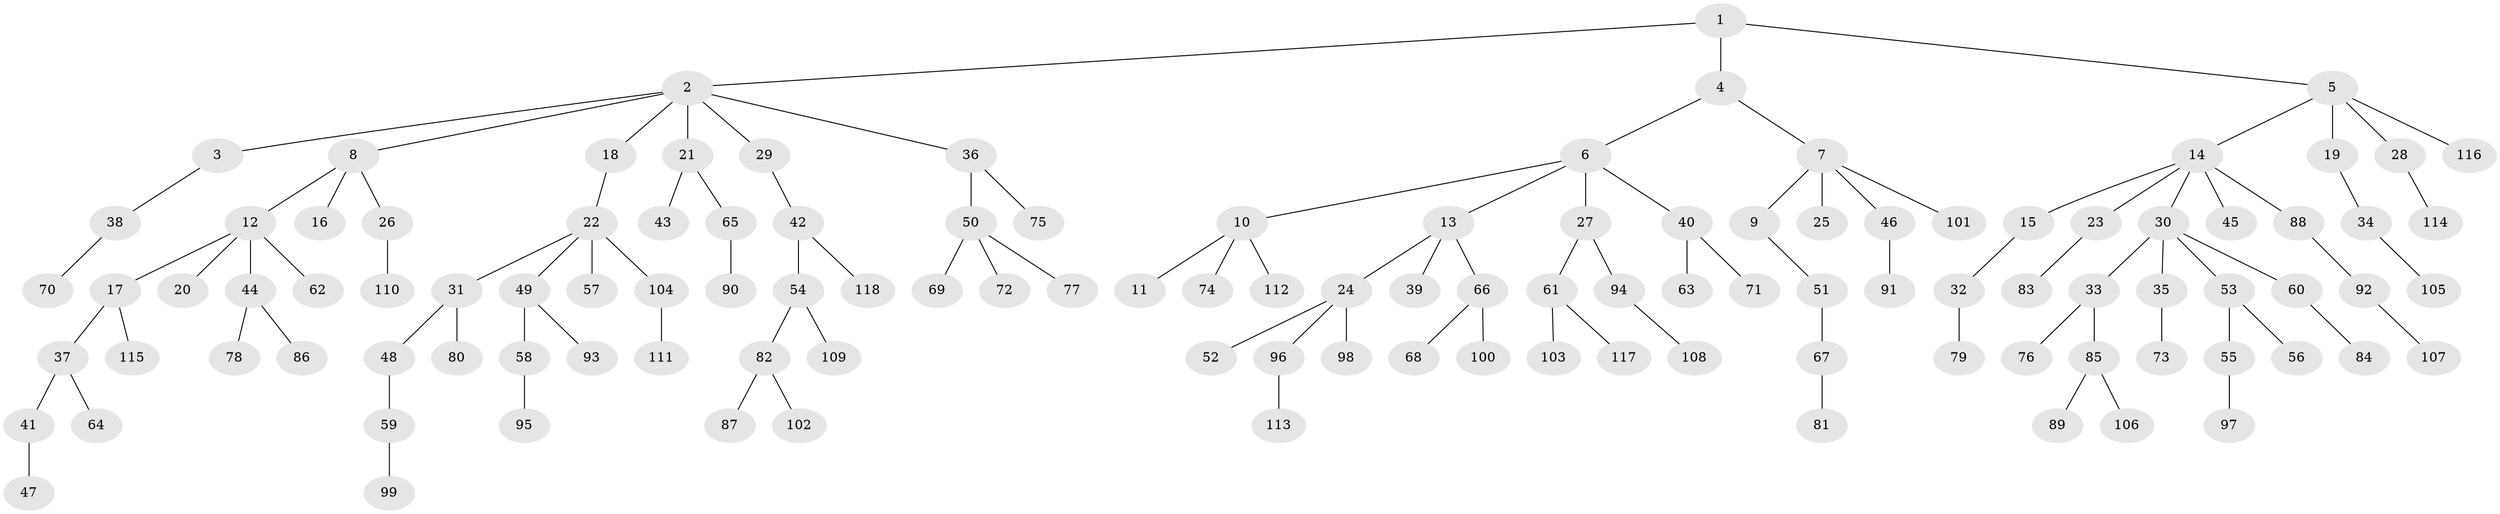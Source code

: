 // coarse degree distribution, {4: 0.05128205128205128, 7: 0.01282051282051282, 2: 0.19230769230769232, 5: 0.05128205128205128, 3: 0.14102564102564102, 1: 0.5384615384615384, 6: 0.01282051282051282}
// Generated by graph-tools (version 1.1) at 2025/24/03/03/25 07:24:09]
// undirected, 118 vertices, 117 edges
graph export_dot {
graph [start="1"]
  node [color=gray90,style=filled];
  1;
  2;
  3;
  4;
  5;
  6;
  7;
  8;
  9;
  10;
  11;
  12;
  13;
  14;
  15;
  16;
  17;
  18;
  19;
  20;
  21;
  22;
  23;
  24;
  25;
  26;
  27;
  28;
  29;
  30;
  31;
  32;
  33;
  34;
  35;
  36;
  37;
  38;
  39;
  40;
  41;
  42;
  43;
  44;
  45;
  46;
  47;
  48;
  49;
  50;
  51;
  52;
  53;
  54;
  55;
  56;
  57;
  58;
  59;
  60;
  61;
  62;
  63;
  64;
  65;
  66;
  67;
  68;
  69;
  70;
  71;
  72;
  73;
  74;
  75;
  76;
  77;
  78;
  79;
  80;
  81;
  82;
  83;
  84;
  85;
  86;
  87;
  88;
  89;
  90;
  91;
  92;
  93;
  94;
  95;
  96;
  97;
  98;
  99;
  100;
  101;
  102;
  103;
  104;
  105;
  106;
  107;
  108;
  109;
  110;
  111;
  112;
  113;
  114;
  115;
  116;
  117;
  118;
  1 -- 2;
  1 -- 4;
  1 -- 5;
  2 -- 3;
  2 -- 8;
  2 -- 18;
  2 -- 21;
  2 -- 29;
  2 -- 36;
  3 -- 38;
  4 -- 6;
  4 -- 7;
  5 -- 14;
  5 -- 19;
  5 -- 28;
  5 -- 116;
  6 -- 10;
  6 -- 13;
  6 -- 27;
  6 -- 40;
  7 -- 9;
  7 -- 25;
  7 -- 46;
  7 -- 101;
  8 -- 12;
  8 -- 16;
  8 -- 26;
  9 -- 51;
  10 -- 11;
  10 -- 74;
  10 -- 112;
  12 -- 17;
  12 -- 20;
  12 -- 44;
  12 -- 62;
  13 -- 24;
  13 -- 39;
  13 -- 66;
  14 -- 15;
  14 -- 23;
  14 -- 30;
  14 -- 45;
  14 -- 88;
  15 -- 32;
  17 -- 37;
  17 -- 115;
  18 -- 22;
  19 -- 34;
  21 -- 43;
  21 -- 65;
  22 -- 31;
  22 -- 49;
  22 -- 57;
  22 -- 104;
  23 -- 83;
  24 -- 52;
  24 -- 96;
  24 -- 98;
  26 -- 110;
  27 -- 61;
  27 -- 94;
  28 -- 114;
  29 -- 42;
  30 -- 33;
  30 -- 35;
  30 -- 53;
  30 -- 60;
  31 -- 48;
  31 -- 80;
  32 -- 79;
  33 -- 76;
  33 -- 85;
  34 -- 105;
  35 -- 73;
  36 -- 50;
  36 -- 75;
  37 -- 41;
  37 -- 64;
  38 -- 70;
  40 -- 63;
  40 -- 71;
  41 -- 47;
  42 -- 54;
  42 -- 118;
  44 -- 78;
  44 -- 86;
  46 -- 91;
  48 -- 59;
  49 -- 58;
  49 -- 93;
  50 -- 69;
  50 -- 72;
  50 -- 77;
  51 -- 67;
  53 -- 55;
  53 -- 56;
  54 -- 82;
  54 -- 109;
  55 -- 97;
  58 -- 95;
  59 -- 99;
  60 -- 84;
  61 -- 103;
  61 -- 117;
  65 -- 90;
  66 -- 68;
  66 -- 100;
  67 -- 81;
  82 -- 87;
  82 -- 102;
  85 -- 89;
  85 -- 106;
  88 -- 92;
  92 -- 107;
  94 -- 108;
  96 -- 113;
  104 -- 111;
}

